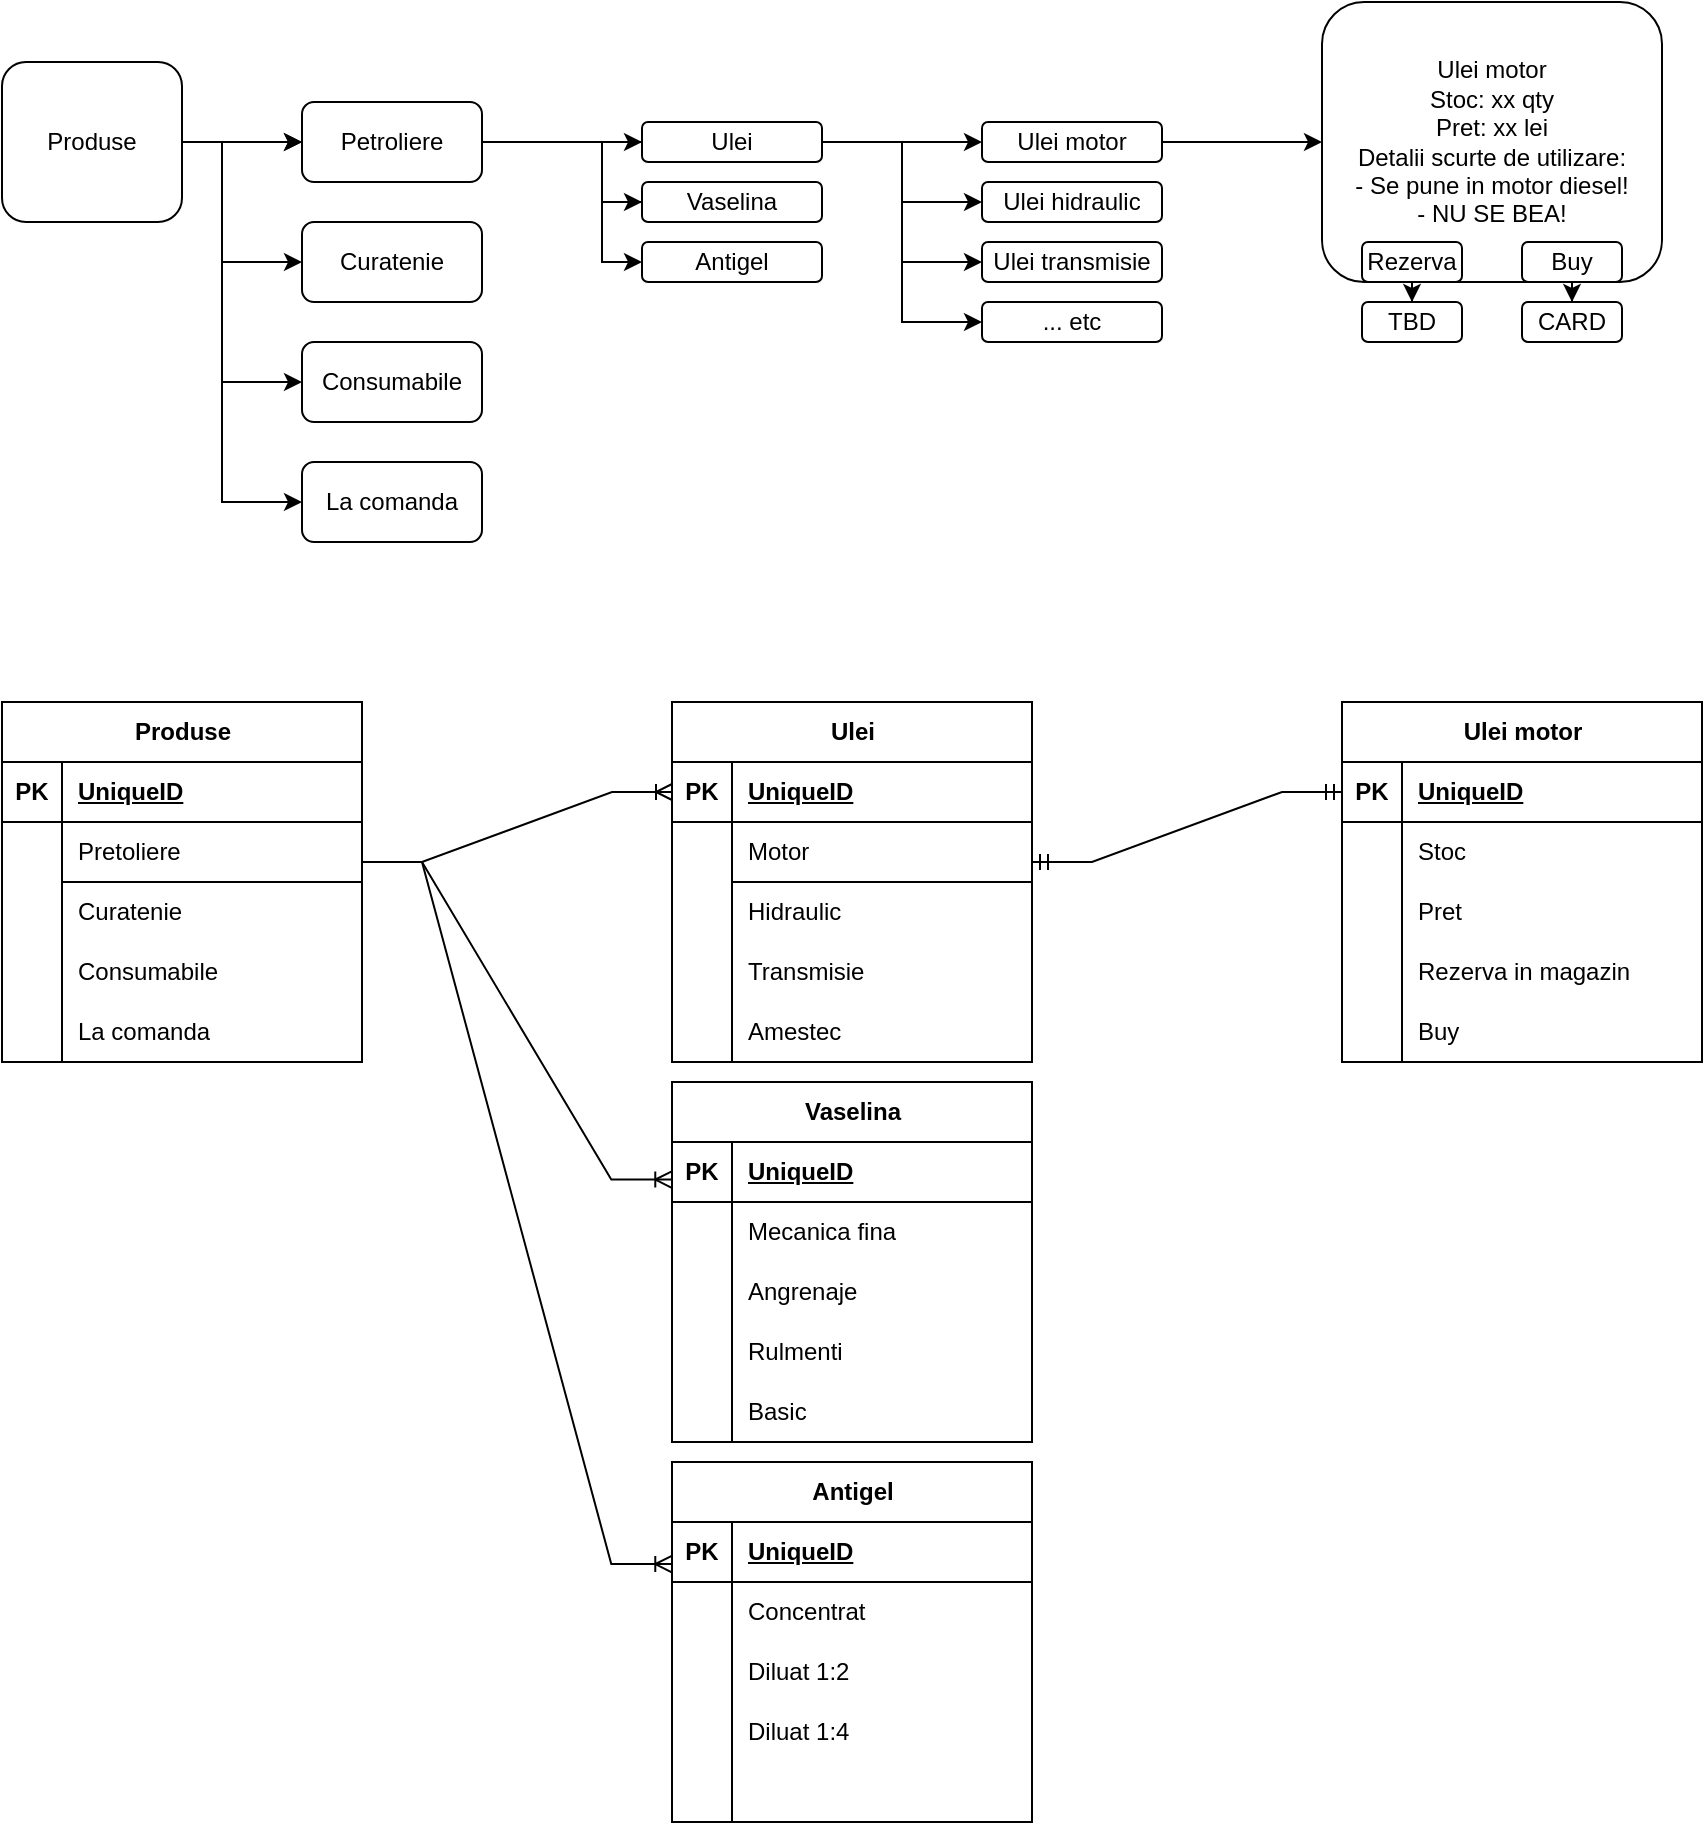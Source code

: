 <mxfile version="21.2.9" type="device">
  <diagram id="R2lEEEUBdFMjLlhIrx00" name="Page-1">
    <mxGraphModel dx="1172" dy="646" grid="1" gridSize="10" guides="1" tooltips="1" connect="1" arrows="1" fold="1" page="1" pageScale="1" pageWidth="850" pageHeight="1100" math="0" shadow="0" extFonts="Permanent Marker^https://fonts.googleapis.com/css?family=Permanent+Marker">
      <root>
        <mxCell id="0" />
        <mxCell id="1" parent="0" />
        <mxCell id="tjRm9xzkeBWZtNg0guCN-5" value="" style="edgeStyle=orthogonalEdgeStyle;rounded=0;orthogonalLoop=1;jettySize=auto;html=1;" parent="1" source="tjRm9xzkeBWZtNg0guCN-2" target="tjRm9xzkeBWZtNg0guCN-4" edge="1">
          <mxGeometry relative="1" as="geometry" />
        </mxCell>
        <mxCell id="tjRm9xzkeBWZtNg0guCN-6" value="" style="edgeStyle=orthogonalEdgeStyle;rounded=0;orthogonalLoop=1;jettySize=auto;html=1;" parent="1" source="tjRm9xzkeBWZtNg0guCN-2" target="tjRm9xzkeBWZtNg0guCN-4" edge="1">
          <mxGeometry relative="1" as="geometry" />
        </mxCell>
        <mxCell id="tjRm9xzkeBWZtNg0guCN-8" value="" style="edgeStyle=orthogonalEdgeStyle;rounded=0;orthogonalLoop=1;jettySize=auto;html=1;" parent="1" source="tjRm9xzkeBWZtNg0guCN-2" target="tjRm9xzkeBWZtNg0guCN-7" edge="1">
          <mxGeometry relative="1" as="geometry">
            <Array as="points">
              <mxPoint x="110" y="100" />
              <mxPoint x="110" y="160" />
            </Array>
          </mxGeometry>
        </mxCell>
        <mxCell id="tjRm9xzkeBWZtNg0guCN-10" value="" style="edgeStyle=orthogonalEdgeStyle;rounded=0;orthogonalLoop=1;jettySize=auto;html=1;" parent="1" source="tjRm9xzkeBWZtNg0guCN-2" target="tjRm9xzkeBWZtNg0guCN-9" edge="1">
          <mxGeometry relative="1" as="geometry">
            <Array as="points">
              <mxPoint x="110" y="100" />
              <mxPoint x="110" y="220" />
            </Array>
          </mxGeometry>
        </mxCell>
        <mxCell id="tjRm9xzkeBWZtNg0guCN-2" value="Produse" style="rounded=1;whiteSpace=wrap;html=1;" parent="1" vertex="1">
          <mxGeometry y="60" width="90" height="80" as="geometry" />
        </mxCell>
        <mxCell id="tjRm9xzkeBWZtNg0guCN-15" value="" style="edgeStyle=orthogonalEdgeStyle;rounded=0;orthogonalLoop=1;jettySize=auto;html=1;" parent="1" source="tjRm9xzkeBWZtNg0guCN-4" target="tjRm9xzkeBWZtNg0guCN-14" edge="1">
          <mxGeometry relative="1" as="geometry" />
        </mxCell>
        <mxCell id="tjRm9xzkeBWZtNg0guCN-4" value="Petroliere" style="rounded=1;whiteSpace=wrap;html=1;" parent="1" vertex="1">
          <mxGeometry x="150" y="80" width="90" height="40" as="geometry" />
        </mxCell>
        <mxCell id="tjRm9xzkeBWZtNg0guCN-7" value="Curatenie" style="rounded=1;whiteSpace=wrap;html=1;direction=west;" parent="1" vertex="1">
          <mxGeometry x="150" y="140" width="90" height="40" as="geometry" />
        </mxCell>
        <mxCell id="tjRm9xzkeBWZtNg0guCN-9" value="Consumabile" style="rounded=1;whiteSpace=wrap;html=1;" parent="1" vertex="1">
          <mxGeometry x="150" y="200" width="90" height="40" as="geometry" />
        </mxCell>
        <mxCell id="tjRm9xzkeBWZtNg0guCN-11" value="La comanda" style="rounded=1;whiteSpace=wrap;html=1;" parent="1" vertex="1">
          <mxGeometry x="150" y="260" width="90" height="40" as="geometry" />
        </mxCell>
        <mxCell id="tjRm9xzkeBWZtNg0guCN-13" value="" style="edgeStyle=orthogonalEdgeStyle;rounded=0;orthogonalLoop=1;jettySize=auto;html=1;exitX=1;exitY=0.5;exitDx=0;exitDy=0;" parent="1" source="tjRm9xzkeBWZtNg0guCN-2" edge="1">
          <mxGeometry relative="1" as="geometry">
            <mxPoint x="90" y="160" as="sourcePoint" />
            <mxPoint x="150" y="280" as="targetPoint" />
            <Array as="points">
              <mxPoint x="110" y="100" />
              <mxPoint x="110" y="280" />
            </Array>
          </mxGeometry>
        </mxCell>
        <mxCell id="tjRm9xzkeBWZtNg0guCN-17" value="" style="edgeStyle=orthogonalEdgeStyle;rounded=0;orthogonalLoop=1;jettySize=auto;html=1;" parent="1" source="tjRm9xzkeBWZtNg0guCN-14" target="tjRm9xzkeBWZtNg0guCN-16" edge="1">
          <mxGeometry relative="1" as="geometry">
            <Array as="points">
              <mxPoint x="300" y="100" />
              <mxPoint x="300" y="130" />
            </Array>
          </mxGeometry>
        </mxCell>
        <mxCell id="tjRm9xzkeBWZtNg0guCN-21" value="" style="edgeStyle=orthogonalEdgeStyle;rounded=0;orthogonalLoop=1;jettySize=auto;html=1;" parent="1" source="tjRm9xzkeBWZtNg0guCN-14" target="tjRm9xzkeBWZtNg0guCN-20" edge="1">
          <mxGeometry relative="1" as="geometry" />
        </mxCell>
        <mxCell id="tjRm9xzkeBWZtNg0guCN-14" value="Ulei" style="rounded=1;whiteSpace=wrap;html=1;" parent="1" vertex="1">
          <mxGeometry x="320" y="90" width="90" height="20" as="geometry" />
        </mxCell>
        <mxCell id="tjRm9xzkeBWZtNg0guCN-16" value="Vaselina" style="rounded=1;whiteSpace=wrap;html=1;" parent="1" vertex="1">
          <mxGeometry x="320" y="120" width="90" height="20" as="geometry" />
        </mxCell>
        <mxCell id="tjRm9xzkeBWZtNg0guCN-18" value="Antigel" style="rounded=1;whiteSpace=wrap;html=1;" parent="1" vertex="1">
          <mxGeometry x="320" y="150" width="90" height="20" as="geometry" />
        </mxCell>
        <mxCell id="tjRm9xzkeBWZtNg0guCN-19" value="" style="edgeStyle=orthogonalEdgeStyle;rounded=0;orthogonalLoop=1;jettySize=auto;html=1;" parent="1" edge="1">
          <mxGeometry relative="1" as="geometry">
            <mxPoint x="320" y="130" as="sourcePoint" />
            <mxPoint x="320" y="160" as="targetPoint" />
            <Array as="points">
              <mxPoint x="300" y="130" />
              <mxPoint x="300" y="160" />
            </Array>
          </mxGeometry>
        </mxCell>
        <mxCell id="tjRm9xzkeBWZtNg0guCN-32" value="" style="edgeStyle=orthogonalEdgeStyle;rounded=0;orthogonalLoop=1;jettySize=auto;html=1;" parent="1" source="tjRm9xzkeBWZtNg0guCN-20" target="tjRm9xzkeBWZtNg0guCN-31" edge="1">
          <mxGeometry relative="1" as="geometry" />
        </mxCell>
        <mxCell id="tjRm9xzkeBWZtNg0guCN-20" value="Ulei motor" style="rounded=1;whiteSpace=wrap;html=1;" parent="1" vertex="1">
          <mxGeometry x="490" y="90" width="90" height="20" as="geometry" />
        </mxCell>
        <mxCell id="tjRm9xzkeBWZtNg0guCN-22" value="Ulei hidraulic" style="rounded=1;whiteSpace=wrap;html=1;" parent="1" vertex="1">
          <mxGeometry x="490" y="120" width="90" height="20" as="geometry" />
        </mxCell>
        <mxCell id="tjRm9xzkeBWZtNg0guCN-24" value="" style="edgeStyle=orthogonalEdgeStyle;rounded=0;orthogonalLoop=1;jettySize=auto;html=1;" parent="1" source="tjRm9xzkeBWZtNg0guCN-14" edge="1">
          <mxGeometry relative="1" as="geometry">
            <mxPoint x="410" y="100" as="sourcePoint" />
            <mxPoint x="490" y="130" as="targetPoint" />
            <Array as="points">
              <mxPoint x="450" y="100" />
              <mxPoint x="450" y="130" />
            </Array>
          </mxGeometry>
        </mxCell>
        <mxCell id="tjRm9xzkeBWZtNg0guCN-25" value="Ulei transmisie" style="rounded=1;whiteSpace=wrap;html=1;" parent="1" vertex="1">
          <mxGeometry x="490" y="150" width="90" height="20" as="geometry" />
        </mxCell>
        <mxCell id="tjRm9xzkeBWZtNg0guCN-26" value="" style="edgeStyle=orthogonalEdgeStyle;rounded=0;orthogonalLoop=1;jettySize=auto;html=1;" parent="1" edge="1">
          <mxGeometry relative="1" as="geometry">
            <mxPoint x="410" y="100" as="sourcePoint" />
            <mxPoint x="490" y="160" as="targetPoint" />
            <Array as="points">
              <mxPoint x="410" y="100" />
              <mxPoint x="450" y="100" />
              <mxPoint x="450" y="160" />
            </Array>
          </mxGeometry>
        </mxCell>
        <mxCell id="tjRm9xzkeBWZtNg0guCN-27" value="... etc" style="rounded=1;whiteSpace=wrap;html=1;" parent="1" vertex="1">
          <mxGeometry x="490" y="180" width="90" height="20" as="geometry" />
        </mxCell>
        <mxCell id="tjRm9xzkeBWZtNg0guCN-29" value="" style="edgeStyle=orthogonalEdgeStyle;rounded=0;orthogonalLoop=1;jettySize=auto;html=1;" parent="1" edge="1">
          <mxGeometry relative="1" as="geometry">
            <mxPoint x="410" y="100" as="sourcePoint" />
            <mxPoint x="490" y="190" as="targetPoint" />
            <Array as="points">
              <mxPoint x="410" y="100" />
              <mxPoint x="450" y="100" />
              <mxPoint x="450" y="190" />
            </Array>
          </mxGeometry>
        </mxCell>
        <mxCell id="tjRm9xzkeBWZtNg0guCN-31" value="Ulei motor&lt;br&gt;Stoc: xx qty&lt;br&gt;Pret: xx lei&lt;br&gt;Detalii scurte de utilizare:&lt;br&gt;- Se pune in motor diesel!&lt;br&gt;- NU SE BEA!" style="rounded=1;whiteSpace=wrap;html=1;" parent="1" vertex="1">
          <mxGeometry x="660" y="30" width="170" height="140" as="geometry" />
        </mxCell>
        <mxCell id="tjRm9xzkeBWZtNg0guCN-40" value="" style="edgeStyle=orthogonalEdgeStyle;rounded=0;orthogonalLoop=1;jettySize=auto;html=1;" parent="1" source="tjRm9xzkeBWZtNg0guCN-37" target="tjRm9xzkeBWZtNg0guCN-39" edge="1">
          <mxGeometry relative="1" as="geometry" />
        </mxCell>
        <mxCell id="tjRm9xzkeBWZtNg0guCN-37" value="Rezerva" style="rounded=1;whiteSpace=wrap;html=1;" parent="1" vertex="1">
          <mxGeometry x="680" y="150" width="50" height="20" as="geometry" />
        </mxCell>
        <mxCell id="tjRm9xzkeBWZtNg0guCN-42" value="" style="edgeStyle=orthogonalEdgeStyle;rounded=0;orthogonalLoop=1;jettySize=auto;html=1;" parent="1" source="tjRm9xzkeBWZtNg0guCN-38" target="tjRm9xzkeBWZtNg0guCN-41" edge="1">
          <mxGeometry relative="1" as="geometry" />
        </mxCell>
        <mxCell id="tjRm9xzkeBWZtNg0guCN-38" value="Buy" style="rounded=1;whiteSpace=wrap;html=1;" parent="1" vertex="1">
          <mxGeometry x="760" y="150" width="50" height="20" as="geometry" />
        </mxCell>
        <mxCell id="tjRm9xzkeBWZtNg0guCN-39" value="TBD" style="rounded=1;whiteSpace=wrap;html=1;" parent="1" vertex="1">
          <mxGeometry x="680" y="180" width="50" height="20" as="geometry" />
        </mxCell>
        <mxCell id="tjRm9xzkeBWZtNg0guCN-41" value="CARD" style="rounded=1;whiteSpace=wrap;html=1;" parent="1" vertex="1">
          <mxGeometry x="760" y="180" width="50" height="20" as="geometry" />
        </mxCell>
        <mxCell id="zNGJh5Cm7OnB_NH6EkOH-28" value="Produse" style="shape=table;startSize=30;container=1;collapsible=1;childLayout=tableLayout;fixedRows=1;rowLines=0;fontStyle=1;align=center;resizeLast=1;html=1;" vertex="1" parent="1">
          <mxGeometry y="380" width="180" height="180" as="geometry" />
        </mxCell>
        <mxCell id="zNGJh5Cm7OnB_NH6EkOH-29" value="" style="shape=tableRow;horizontal=0;startSize=0;swimlaneHead=0;swimlaneBody=0;fillColor=none;collapsible=0;dropTarget=0;points=[[0,0.5],[1,0.5]];portConstraint=eastwest;top=0;left=0;right=0;bottom=1;" vertex="1" parent="zNGJh5Cm7OnB_NH6EkOH-28">
          <mxGeometry y="30" width="180" height="30" as="geometry" />
        </mxCell>
        <mxCell id="zNGJh5Cm7OnB_NH6EkOH-30" value="PK" style="shape=partialRectangle;connectable=0;fillColor=none;top=0;left=0;bottom=0;right=0;fontStyle=1;overflow=hidden;whiteSpace=wrap;html=1;" vertex="1" parent="zNGJh5Cm7OnB_NH6EkOH-29">
          <mxGeometry width="30" height="30" as="geometry">
            <mxRectangle width="30" height="30" as="alternateBounds" />
          </mxGeometry>
        </mxCell>
        <mxCell id="zNGJh5Cm7OnB_NH6EkOH-31" value="UniqueID" style="shape=partialRectangle;connectable=0;fillColor=none;top=0;left=0;bottom=0;right=0;align=left;spacingLeft=6;fontStyle=5;overflow=hidden;whiteSpace=wrap;html=1;" vertex="1" parent="zNGJh5Cm7OnB_NH6EkOH-29">
          <mxGeometry x="30" width="150" height="30" as="geometry">
            <mxRectangle width="150" height="30" as="alternateBounds" />
          </mxGeometry>
        </mxCell>
        <mxCell id="zNGJh5Cm7OnB_NH6EkOH-32" value="" style="shape=tableRow;horizontal=0;startSize=0;swimlaneHead=0;swimlaneBody=0;fillColor=none;collapsible=0;dropTarget=0;points=[[0,0.5],[1,0.5]];portConstraint=eastwest;top=0;left=0;right=0;bottom=0;" vertex="1" parent="zNGJh5Cm7OnB_NH6EkOH-28">
          <mxGeometry y="60" width="180" height="30" as="geometry" />
        </mxCell>
        <mxCell id="zNGJh5Cm7OnB_NH6EkOH-33" value="" style="shape=partialRectangle;connectable=0;fillColor=none;top=0;left=0;bottom=0;right=0;editable=1;overflow=hidden;whiteSpace=wrap;html=1;" vertex="1" parent="zNGJh5Cm7OnB_NH6EkOH-32">
          <mxGeometry width="30" height="30" as="geometry">
            <mxRectangle width="30" height="30" as="alternateBounds" />
          </mxGeometry>
        </mxCell>
        <mxCell id="zNGJh5Cm7OnB_NH6EkOH-34" value="Pretoliere" style="shape=partialRectangle;connectable=0;fillColor=none;top=0;left=0;bottom=0;right=0;align=left;spacingLeft=6;overflow=hidden;whiteSpace=wrap;html=1;" vertex="1" parent="zNGJh5Cm7OnB_NH6EkOH-32">
          <mxGeometry x="30" width="150" height="30" as="geometry">
            <mxRectangle width="150" height="30" as="alternateBounds" />
          </mxGeometry>
        </mxCell>
        <mxCell id="zNGJh5Cm7OnB_NH6EkOH-35" value="" style="shape=tableRow;horizontal=0;startSize=0;swimlaneHead=0;swimlaneBody=0;fillColor=none;collapsible=0;dropTarget=0;points=[[0,0.5],[1,0.5]];portConstraint=eastwest;top=0;left=0;right=0;bottom=0;" vertex="1" parent="zNGJh5Cm7OnB_NH6EkOH-28">
          <mxGeometry y="90" width="180" height="30" as="geometry" />
        </mxCell>
        <mxCell id="zNGJh5Cm7OnB_NH6EkOH-36" value="" style="shape=partialRectangle;connectable=0;fillColor=none;top=0;left=0;bottom=0;right=0;editable=1;overflow=hidden;whiteSpace=wrap;html=1;" vertex="1" parent="zNGJh5Cm7OnB_NH6EkOH-35">
          <mxGeometry width="30" height="30" as="geometry">
            <mxRectangle width="30" height="30" as="alternateBounds" />
          </mxGeometry>
        </mxCell>
        <mxCell id="zNGJh5Cm7OnB_NH6EkOH-37" value="Curatenie" style="shape=partialRectangle;connectable=0;fillColor=none;top=0;left=0;bottom=0;right=0;align=left;spacingLeft=6;overflow=hidden;whiteSpace=wrap;html=1;" vertex="1" parent="zNGJh5Cm7OnB_NH6EkOH-35">
          <mxGeometry x="30" width="150" height="30" as="geometry">
            <mxRectangle width="150" height="30" as="alternateBounds" />
          </mxGeometry>
        </mxCell>
        <mxCell id="zNGJh5Cm7OnB_NH6EkOH-38" value="" style="shape=tableRow;horizontal=0;startSize=0;swimlaneHead=0;swimlaneBody=0;fillColor=none;collapsible=0;dropTarget=0;points=[[0,0.5],[1,0.5]];portConstraint=eastwest;top=0;left=0;right=0;bottom=0;" vertex="1" parent="zNGJh5Cm7OnB_NH6EkOH-28">
          <mxGeometry y="120" width="180" height="30" as="geometry" />
        </mxCell>
        <mxCell id="zNGJh5Cm7OnB_NH6EkOH-39" value="" style="shape=partialRectangle;connectable=0;fillColor=none;top=0;left=0;bottom=0;right=0;editable=1;overflow=hidden;whiteSpace=wrap;html=1;" vertex="1" parent="zNGJh5Cm7OnB_NH6EkOH-38">
          <mxGeometry width="30" height="30" as="geometry">
            <mxRectangle width="30" height="30" as="alternateBounds" />
          </mxGeometry>
        </mxCell>
        <mxCell id="zNGJh5Cm7OnB_NH6EkOH-40" value="Consumabile" style="shape=partialRectangle;connectable=0;fillColor=none;top=0;left=0;bottom=0;right=0;align=left;spacingLeft=6;overflow=hidden;whiteSpace=wrap;html=1;" vertex="1" parent="zNGJh5Cm7OnB_NH6EkOH-38">
          <mxGeometry x="30" width="150" height="30" as="geometry">
            <mxRectangle width="150" height="30" as="alternateBounds" />
          </mxGeometry>
        </mxCell>
        <mxCell id="zNGJh5Cm7OnB_NH6EkOH-58" value="" style="shape=tableRow;horizontal=0;startSize=0;swimlaneHead=0;swimlaneBody=0;fillColor=none;collapsible=0;dropTarget=0;points=[[0,0.5],[1,0.5]];portConstraint=eastwest;top=0;left=0;right=0;bottom=0;" vertex="1" parent="zNGJh5Cm7OnB_NH6EkOH-28">
          <mxGeometry y="150" width="180" height="30" as="geometry" />
        </mxCell>
        <mxCell id="zNGJh5Cm7OnB_NH6EkOH-59" value="" style="shape=partialRectangle;connectable=0;fillColor=none;top=0;left=0;bottom=0;right=0;editable=1;overflow=hidden;whiteSpace=wrap;html=1;" vertex="1" parent="zNGJh5Cm7OnB_NH6EkOH-58">
          <mxGeometry width="30" height="30" as="geometry">
            <mxRectangle width="30" height="30" as="alternateBounds" />
          </mxGeometry>
        </mxCell>
        <mxCell id="zNGJh5Cm7OnB_NH6EkOH-60" value="La comanda" style="shape=partialRectangle;connectable=0;fillColor=none;top=0;left=0;bottom=0;right=0;align=left;spacingLeft=6;overflow=hidden;whiteSpace=wrap;html=1;" vertex="1" parent="zNGJh5Cm7OnB_NH6EkOH-58">
          <mxGeometry x="30" width="150" height="30" as="geometry">
            <mxRectangle width="150" height="30" as="alternateBounds" />
          </mxGeometry>
        </mxCell>
        <mxCell id="zNGJh5Cm7OnB_NH6EkOH-62" value="Ulei" style="shape=table;startSize=30;container=1;collapsible=1;childLayout=tableLayout;fixedRows=1;rowLines=0;fontStyle=1;align=center;resizeLast=1;html=1;" vertex="1" parent="1">
          <mxGeometry x="335" y="380" width="180" height="180" as="geometry" />
        </mxCell>
        <mxCell id="zNGJh5Cm7OnB_NH6EkOH-63" value="" style="shape=tableRow;horizontal=0;startSize=0;swimlaneHead=0;swimlaneBody=0;fillColor=none;collapsible=0;dropTarget=0;points=[[0,0.5],[1,0.5]];portConstraint=eastwest;top=0;left=0;right=0;bottom=1;" vertex="1" parent="zNGJh5Cm7OnB_NH6EkOH-62">
          <mxGeometry y="30" width="180" height="30" as="geometry" />
        </mxCell>
        <mxCell id="zNGJh5Cm7OnB_NH6EkOH-64" value="PK" style="shape=partialRectangle;connectable=0;fillColor=none;top=0;left=0;bottom=0;right=0;fontStyle=1;overflow=hidden;whiteSpace=wrap;html=1;" vertex="1" parent="zNGJh5Cm7OnB_NH6EkOH-63">
          <mxGeometry width="30" height="30" as="geometry">
            <mxRectangle width="30" height="30" as="alternateBounds" />
          </mxGeometry>
        </mxCell>
        <mxCell id="zNGJh5Cm7OnB_NH6EkOH-65" value="UniqueID" style="shape=partialRectangle;connectable=0;fillColor=none;top=0;left=0;bottom=0;right=0;align=left;spacingLeft=6;fontStyle=5;overflow=hidden;whiteSpace=wrap;html=1;" vertex="1" parent="zNGJh5Cm7OnB_NH6EkOH-63">
          <mxGeometry x="30" width="150" height="30" as="geometry">
            <mxRectangle width="150" height="30" as="alternateBounds" />
          </mxGeometry>
        </mxCell>
        <mxCell id="zNGJh5Cm7OnB_NH6EkOH-66" value="" style="shape=tableRow;horizontal=0;startSize=0;swimlaneHead=0;swimlaneBody=0;fillColor=none;collapsible=0;dropTarget=0;points=[[0,0.5],[1,0.5]];portConstraint=eastwest;top=0;left=0;right=0;bottom=0;" vertex="1" parent="zNGJh5Cm7OnB_NH6EkOH-62">
          <mxGeometry y="60" width="180" height="30" as="geometry" />
        </mxCell>
        <mxCell id="zNGJh5Cm7OnB_NH6EkOH-67" value="" style="shape=partialRectangle;connectable=0;fillColor=none;top=0;left=0;bottom=0;right=0;editable=1;overflow=hidden;whiteSpace=wrap;html=1;" vertex="1" parent="zNGJh5Cm7OnB_NH6EkOH-66">
          <mxGeometry width="30" height="30" as="geometry">
            <mxRectangle width="30" height="30" as="alternateBounds" />
          </mxGeometry>
        </mxCell>
        <mxCell id="zNGJh5Cm7OnB_NH6EkOH-68" value="Motor" style="shape=partialRectangle;connectable=0;fillColor=none;top=0;left=0;bottom=0;right=0;align=left;spacingLeft=6;overflow=hidden;whiteSpace=wrap;html=1;" vertex="1" parent="zNGJh5Cm7OnB_NH6EkOH-66">
          <mxGeometry x="30" width="150" height="30" as="geometry">
            <mxRectangle width="150" height="30" as="alternateBounds" />
          </mxGeometry>
        </mxCell>
        <mxCell id="zNGJh5Cm7OnB_NH6EkOH-69" value="" style="shape=tableRow;horizontal=0;startSize=0;swimlaneHead=0;swimlaneBody=0;fillColor=none;collapsible=0;dropTarget=0;points=[[0,0.5],[1,0.5]];portConstraint=eastwest;top=0;left=0;right=0;bottom=0;" vertex="1" parent="zNGJh5Cm7OnB_NH6EkOH-62">
          <mxGeometry y="90" width="180" height="30" as="geometry" />
        </mxCell>
        <mxCell id="zNGJh5Cm7OnB_NH6EkOH-70" value="" style="shape=partialRectangle;connectable=0;fillColor=none;top=0;left=0;bottom=0;right=0;editable=1;overflow=hidden;whiteSpace=wrap;html=1;" vertex="1" parent="zNGJh5Cm7OnB_NH6EkOH-69">
          <mxGeometry width="30" height="30" as="geometry">
            <mxRectangle width="30" height="30" as="alternateBounds" />
          </mxGeometry>
        </mxCell>
        <mxCell id="zNGJh5Cm7OnB_NH6EkOH-71" value="Hidraulic" style="shape=partialRectangle;connectable=0;fillColor=none;top=0;left=0;bottom=0;right=0;align=left;spacingLeft=6;overflow=hidden;whiteSpace=wrap;html=1;" vertex="1" parent="zNGJh5Cm7OnB_NH6EkOH-69">
          <mxGeometry x="30" width="150" height="30" as="geometry">
            <mxRectangle width="150" height="30" as="alternateBounds" />
          </mxGeometry>
        </mxCell>
        <mxCell id="zNGJh5Cm7OnB_NH6EkOH-72" value="" style="shape=tableRow;horizontal=0;startSize=0;swimlaneHead=0;swimlaneBody=0;fillColor=none;collapsible=0;dropTarget=0;points=[[0,0.5],[1,0.5]];portConstraint=eastwest;top=0;left=0;right=0;bottom=0;" vertex="1" parent="zNGJh5Cm7OnB_NH6EkOH-62">
          <mxGeometry y="120" width="180" height="30" as="geometry" />
        </mxCell>
        <mxCell id="zNGJh5Cm7OnB_NH6EkOH-73" value="" style="shape=partialRectangle;connectable=0;fillColor=none;top=0;left=0;bottom=0;right=0;editable=1;overflow=hidden;whiteSpace=wrap;html=1;" vertex="1" parent="zNGJh5Cm7OnB_NH6EkOH-72">
          <mxGeometry width="30" height="30" as="geometry">
            <mxRectangle width="30" height="30" as="alternateBounds" />
          </mxGeometry>
        </mxCell>
        <mxCell id="zNGJh5Cm7OnB_NH6EkOH-74" value="Transmisie" style="shape=partialRectangle;connectable=0;fillColor=none;top=0;left=0;bottom=0;right=0;align=left;spacingLeft=6;overflow=hidden;whiteSpace=wrap;html=1;" vertex="1" parent="zNGJh5Cm7OnB_NH6EkOH-72">
          <mxGeometry x="30" width="150" height="30" as="geometry">
            <mxRectangle width="150" height="30" as="alternateBounds" />
          </mxGeometry>
        </mxCell>
        <mxCell id="zNGJh5Cm7OnB_NH6EkOH-75" value="" style="shape=tableRow;horizontal=0;startSize=0;swimlaneHead=0;swimlaneBody=0;fillColor=none;collapsible=0;dropTarget=0;points=[[0,0.5],[1,0.5]];portConstraint=eastwest;top=0;left=0;right=0;bottom=0;" vertex="1" parent="zNGJh5Cm7OnB_NH6EkOH-62">
          <mxGeometry y="150" width="180" height="30" as="geometry" />
        </mxCell>
        <mxCell id="zNGJh5Cm7OnB_NH6EkOH-76" value="" style="shape=partialRectangle;connectable=0;fillColor=none;top=0;left=0;bottom=0;right=0;editable=1;overflow=hidden;whiteSpace=wrap;html=1;" vertex="1" parent="zNGJh5Cm7OnB_NH6EkOH-75">
          <mxGeometry width="30" height="30" as="geometry">
            <mxRectangle width="30" height="30" as="alternateBounds" />
          </mxGeometry>
        </mxCell>
        <mxCell id="zNGJh5Cm7OnB_NH6EkOH-77" value="Amestec" style="shape=partialRectangle;connectable=0;fillColor=none;top=0;left=0;bottom=0;right=0;align=left;spacingLeft=6;overflow=hidden;whiteSpace=wrap;html=1;" vertex="1" parent="zNGJh5Cm7OnB_NH6EkOH-75">
          <mxGeometry x="30" width="150" height="30" as="geometry">
            <mxRectangle width="150" height="30" as="alternateBounds" />
          </mxGeometry>
        </mxCell>
        <mxCell id="zNGJh5Cm7OnB_NH6EkOH-78" value="Vaselina" style="shape=table;startSize=30;container=1;collapsible=1;childLayout=tableLayout;fixedRows=1;rowLines=0;fontStyle=1;align=center;resizeLast=1;html=1;" vertex="1" parent="1">
          <mxGeometry x="335" y="570" width="180" height="180" as="geometry" />
        </mxCell>
        <mxCell id="zNGJh5Cm7OnB_NH6EkOH-79" value="" style="shape=tableRow;horizontal=0;startSize=0;swimlaneHead=0;swimlaneBody=0;fillColor=none;collapsible=0;dropTarget=0;points=[[0,0.5],[1,0.5]];portConstraint=eastwest;top=0;left=0;right=0;bottom=1;" vertex="1" parent="zNGJh5Cm7OnB_NH6EkOH-78">
          <mxGeometry y="30" width="180" height="30" as="geometry" />
        </mxCell>
        <mxCell id="zNGJh5Cm7OnB_NH6EkOH-80" value="PK" style="shape=partialRectangle;connectable=0;fillColor=none;top=0;left=0;bottom=0;right=0;fontStyle=1;overflow=hidden;whiteSpace=wrap;html=1;" vertex="1" parent="zNGJh5Cm7OnB_NH6EkOH-79">
          <mxGeometry width="30" height="30" as="geometry">
            <mxRectangle width="30" height="30" as="alternateBounds" />
          </mxGeometry>
        </mxCell>
        <mxCell id="zNGJh5Cm7OnB_NH6EkOH-81" value="UniqueID" style="shape=partialRectangle;connectable=0;fillColor=none;top=0;left=0;bottom=0;right=0;align=left;spacingLeft=6;fontStyle=5;overflow=hidden;whiteSpace=wrap;html=1;" vertex="1" parent="zNGJh5Cm7OnB_NH6EkOH-79">
          <mxGeometry x="30" width="150" height="30" as="geometry">
            <mxRectangle width="150" height="30" as="alternateBounds" />
          </mxGeometry>
        </mxCell>
        <mxCell id="zNGJh5Cm7OnB_NH6EkOH-82" value="" style="shape=tableRow;horizontal=0;startSize=0;swimlaneHead=0;swimlaneBody=0;fillColor=none;collapsible=0;dropTarget=0;points=[[0,0.5],[1,0.5]];portConstraint=eastwest;top=0;left=0;right=0;bottom=0;" vertex="1" parent="zNGJh5Cm7OnB_NH6EkOH-78">
          <mxGeometry y="60" width="180" height="30" as="geometry" />
        </mxCell>
        <mxCell id="zNGJh5Cm7OnB_NH6EkOH-83" value="" style="shape=partialRectangle;connectable=0;fillColor=none;top=0;left=0;bottom=0;right=0;editable=1;overflow=hidden;whiteSpace=wrap;html=1;" vertex="1" parent="zNGJh5Cm7OnB_NH6EkOH-82">
          <mxGeometry width="30" height="30" as="geometry">
            <mxRectangle width="30" height="30" as="alternateBounds" />
          </mxGeometry>
        </mxCell>
        <mxCell id="zNGJh5Cm7OnB_NH6EkOH-84" value="Mecanica fina" style="shape=partialRectangle;connectable=0;fillColor=none;top=0;left=0;bottom=0;right=0;align=left;spacingLeft=6;overflow=hidden;whiteSpace=wrap;html=1;" vertex="1" parent="zNGJh5Cm7OnB_NH6EkOH-82">
          <mxGeometry x="30" width="150" height="30" as="geometry">
            <mxRectangle width="150" height="30" as="alternateBounds" />
          </mxGeometry>
        </mxCell>
        <mxCell id="zNGJh5Cm7OnB_NH6EkOH-85" value="" style="shape=tableRow;horizontal=0;startSize=0;swimlaneHead=0;swimlaneBody=0;fillColor=none;collapsible=0;dropTarget=0;points=[[0,0.5],[1,0.5]];portConstraint=eastwest;top=0;left=0;right=0;bottom=0;" vertex="1" parent="zNGJh5Cm7OnB_NH6EkOH-78">
          <mxGeometry y="90" width="180" height="30" as="geometry" />
        </mxCell>
        <mxCell id="zNGJh5Cm7OnB_NH6EkOH-86" value="" style="shape=partialRectangle;connectable=0;fillColor=none;top=0;left=0;bottom=0;right=0;editable=1;overflow=hidden;whiteSpace=wrap;html=1;" vertex="1" parent="zNGJh5Cm7OnB_NH6EkOH-85">
          <mxGeometry width="30" height="30" as="geometry">
            <mxRectangle width="30" height="30" as="alternateBounds" />
          </mxGeometry>
        </mxCell>
        <mxCell id="zNGJh5Cm7OnB_NH6EkOH-87" value="Angrenaje" style="shape=partialRectangle;connectable=0;fillColor=none;top=0;left=0;bottom=0;right=0;align=left;spacingLeft=6;overflow=hidden;whiteSpace=wrap;html=1;" vertex="1" parent="zNGJh5Cm7OnB_NH6EkOH-85">
          <mxGeometry x="30" width="150" height="30" as="geometry">
            <mxRectangle width="150" height="30" as="alternateBounds" />
          </mxGeometry>
        </mxCell>
        <mxCell id="zNGJh5Cm7OnB_NH6EkOH-88" value="" style="shape=tableRow;horizontal=0;startSize=0;swimlaneHead=0;swimlaneBody=0;fillColor=none;collapsible=0;dropTarget=0;points=[[0,0.5],[1,0.5]];portConstraint=eastwest;top=0;left=0;right=0;bottom=0;" vertex="1" parent="zNGJh5Cm7OnB_NH6EkOH-78">
          <mxGeometry y="120" width="180" height="30" as="geometry" />
        </mxCell>
        <mxCell id="zNGJh5Cm7OnB_NH6EkOH-89" value="" style="shape=partialRectangle;connectable=0;fillColor=none;top=0;left=0;bottom=0;right=0;editable=1;overflow=hidden;whiteSpace=wrap;html=1;" vertex="1" parent="zNGJh5Cm7OnB_NH6EkOH-88">
          <mxGeometry width="30" height="30" as="geometry">
            <mxRectangle width="30" height="30" as="alternateBounds" />
          </mxGeometry>
        </mxCell>
        <mxCell id="zNGJh5Cm7OnB_NH6EkOH-90" value="Rulmenti" style="shape=partialRectangle;connectable=0;fillColor=none;top=0;left=0;bottom=0;right=0;align=left;spacingLeft=6;overflow=hidden;whiteSpace=wrap;html=1;" vertex="1" parent="zNGJh5Cm7OnB_NH6EkOH-88">
          <mxGeometry x="30" width="150" height="30" as="geometry">
            <mxRectangle width="150" height="30" as="alternateBounds" />
          </mxGeometry>
        </mxCell>
        <mxCell id="zNGJh5Cm7OnB_NH6EkOH-91" value="" style="shape=tableRow;horizontal=0;startSize=0;swimlaneHead=0;swimlaneBody=0;fillColor=none;collapsible=0;dropTarget=0;points=[[0,0.5],[1,0.5]];portConstraint=eastwest;top=0;left=0;right=0;bottom=0;" vertex="1" parent="zNGJh5Cm7OnB_NH6EkOH-78">
          <mxGeometry y="150" width="180" height="30" as="geometry" />
        </mxCell>
        <mxCell id="zNGJh5Cm7OnB_NH6EkOH-92" value="" style="shape=partialRectangle;connectable=0;fillColor=none;top=0;left=0;bottom=0;right=0;editable=1;overflow=hidden;whiteSpace=wrap;html=1;" vertex="1" parent="zNGJh5Cm7OnB_NH6EkOH-91">
          <mxGeometry width="30" height="30" as="geometry">
            <mxRectangle width="30" height="30" as="alternateBounds" />
          </mxGeometry>
        </mxCell>
        <mxCell id="zNGJh5Cm7OnB_NH6EkOH-93" value="Basic" style="shape=partialRectangle;connectable=0;fillColor=none;top=0;left=0;bottom=0;right=0;align=left;spacingLeft=6;overflow=hidden;whiteSpace=wrap;html=1;" vertex="1" parent="zNGJh5Cm7OnB_NH6EkOH-91">
          <mxGeometry x="30" width="150" height="30" as="geometry">
            <mxRectangle width="150" height="30" as="alternateBounds" />
          </mxGeometry>
        </mxCell>
        <mxCell id="zNGJh5Cm7OnB_NH6EkOH-94" value="Antigel" style="shape=table;startSize=30;container=1;collapsible=1;childLayout=tableLayout;fixedRows=1;rowLines=0;fontStyle=1;align=center;resizeLast=1;html=1;" vertex="1" parent="1">
          <mxGeometry x="335" y="760" width="180" height="180" as="geometry" />
        </mxCell>
        <mxCell id="zNGJh5Cm7OnB_NH6EkOH-95" value="" style="shape=tableRow;horizontal=0;startSize=0;swimlaneHead=0;swimlaneBody=0;fillColor=none;collapsible=0;dropTarget=0;points=[[0,0.5],[1,0.5]];portConstraint=eastwest;top=0;left=0;right=0;bottom=1;" vertex="1" parent="zNGJh5Cm7OnB_NH6EkOH-94">
          <mxGeometry y="30" width="180" height="30" as="geometry" />
        </mxCell>
        <mxCell id="zNGJh5Cm7OnB_NH6EkOH-96" value="PK" style="shape=partialRectangle;connectable=0;fillColor=none;top=0;left=0;bottom=0;right=0;fontStyle=1;overflow=hidden;whiteSpace=wrap;html=1;" vertex="1" parent="zNGJh5Cm7OnB_NH6EkOH-95">
          <mxGeometry width="30" height="30" as="geometry">
            <mxRectangle width="30" height="30" as="alternateBounds" />
          </mxGeometry>
        </mxCell>
        <mxCell id="zNGJh5Cm7OnB_NH6EkOH-97" value="UniqueID" style="shape=partialRectangle;connectable=0;fillColor=none;top=0;left=0;bottom=0;right=0;align=left;spacingLeft=6;fontStyle=5;overflow=hidden;whiteSpace=wrap;html=1;" vertex="1" parent="zNGJh5Cm7OnB_NH6EkOH-95">
          <mxGeometry x="30" width="150" height="30" as="geometry">
            <mxRectangle width="150" height="30" as="alternateBounds" />
          </mxGeometry>
        </mxCell>
        <mxCell id="zNGJh5Cm7OnB_NH6EkOH-98" value="" style="shape=tableRow;horizontal=0;startSize=0;swimlaneHead=0;swimlaneBody=0;fillColor=none;collapsible=0;dropTarget=0;points=[[0,0.5],[1,0.5]];portConstraint=eastwest;top=0;left=0;right=0;bottom=0;" vertex="1" parent="zNGJh5Cm7OnB_NH6EkOH-94">
          <mxGeometry y="60" width="180" height="30" as="geometry" />
        </mxCell>
        <mxCell id="zNGJh5Cm7OnB_NH6EkOH-99" value="" style="shape=partialRectangle;connectable=0;fillColor=none;top=0;left=0;bottom=0;right=0;editable=1;overflow=hidden;whiteSpace=wrap;html=1;" vertex="1" parent="zNGJh5Cm7OnB_NH6EkOH-98">
          <mxGeometry width="30" height="30" as="geometry">
            <mxRectangle width="30" height="30" as="alternateBounds" />
          </mxGeometry>
        </mxCell>
        <mxCell id="zNGJh5Cm7OnB_NH6EkOH-100" value="Concentrat" style="shape=partialRectangle;connectable=0;fillColor=none;top=0;left=0;bottom=0;right=0;align=left;spacingLeft=6;overflow=hidden;whiteSpace=wrap;html=1;" vertex="1" parent="zNGJh5Cm7OnB_NH6EkOH-98">
          <mxGeometry x="30" width="150" height="30" as="geometry">
            <mxRectangle width="150" height="30" as="alternateBounds" />
          </mxGeometry>
        </mxCell>
        <mxCell id="zNGJh5Cm7OnB_NH6EkOH-101" value="" style="shape=tableRow;horizontal=0;startSize=0;swimlaneHead=0;swimlaneBody=0;fillColor=none;collapsible=0;dropTarget=0;points=[[0,0.5],[1,0.5]];portConstraint=eastwest;top=0;left=0;right=0;bottom=0;" vertex="1" parent="zNGJh5Cm7OnB_NH6EkOH-94">
          <mxGeometry y="90" width="180" height="30" as="geometry" />
        </mxCell>
        <mxCell id="zNGJh5Cm7OnB_NH6EkOH-102" value="" style="shape=partialRectangle;connectable=0;fillColor=none;top=0;left=0;bottom=0;right=0;editable=1;overflow=hidden;whiteSpace=wrap;html=1;" vertex="1" parent="zNGJh5Cm7OnB_NH6EkOH-101">
          <mxGeometry width="30" height="30" as="geometry">
            <mxRectangle width="30" height="30" as="alternateBounds" />
          </mxGeometry>
        </mxCell>
        <mxCell id="zNGJh5Cm7OnB_NH6EkOH-103" value="Diluat 1:2" style="shape=partialRectangle;connectable=0;fillColor=none;top=0;left=0;bottom=0;right=0;align=left;spacingLeft=6;overflow=hidden;whiteSpace=wrap;html=1;" vertex="1" parent="zNGJh5Cm7OnB_NH6EkOH-101">
          <mxGeometry x="30" width="150" height="30" as="geometry">
            <mxRectangle width="150" height="30" as="alternateBounds" />
          </mxGeometry>
        </mxCell>
        <mxCell id="zNGJh5Cm7OnB_NH6EkOH-104" value="" style="shape=tableRow;horizontal=0;startSize=0;swimlaneHead=0;swimlaneBody=0;fillColor=none;collapsible=0;dropTarget=0;points=[[0,0.5],[1,0.5]];portConstraint=eastwest;top=0;left=0;right=0;bottom=0;" vertex="1" parent="zNGJh5Cm7OnB_NH6EkOH-94">
          <mxGeometry y="120" width="180" height="30" as="geometry" />
        </mxCell>
        <mxCell id="zNGJh5Cm7OnB_NH6EkOH-105" value="" style="shape=partialRectangle;connectable=0;fillColor=none;top=0;left=0;bottom=0;right=0;editable=1;overflow=hidden;whiteSpace=wrap;html=1;" vertex="1" parent="zNGJh5Cm7OnB_NH6EkOH-104">
          <mxGeometry width="30" height="30" as="geometry">
            <mxRectangle width="30" height="30" as="alternateBounds" />
          </mxGeometry>
        </mxCell>
        <mxCell id="zNGJh5Cm7OnB_NH6EkOH-106" value="Diluat 1:4" style="shape=partialRectangle;connectable=0;fillColor=none;top=0;left=0;bottom=0;right=0;align=left;spacingLeft=6;overflow=hidden;whiteSpace=wrap;html=1;" vertex="1" parent="zNGJh5Cm7OnB_NH6EkOH-104">
          <mxGeometry x="30" width="150" height="30" as="geometry">
            <mxRectangle width="150" height="30" as="alternateBounds" />
          </mxGeometry>
        </mxCell>
        <mxCell id="zNGJh5Cm7OnB_NH6EkOH-107" value="" style="shape=tableRow;horizontal=0;startSize=0;swimlaneHead=0;swimlaneBody=0;fillColor=none;collapsible=0;dropTarget=0;points=[[0,0.5],[1,0.5]];portConstraint=eastwest;top=0;left=0;right=0;bottom=0;" vertex="1" parent="zNGJh5Cm7OnB_NH6EkOH-94">
          <mxGeometry y="150" width="180" height="30" as="geometry" />
        </mxCell>
        <mxCell id="zNGJh5Cm7OnB_NH6EkOH-108" value="" style="shape=partialRectangle;connectable=0;fillColor=none;top=0;left=0;bottom=0;right=0;editable=1;overflow=hidden;whiteSpace=wrap;html=1;" vertex="1" parent="zNGJh5Cm7OnB_NH6EkOH-107">
          <mxGeometry width="30" height="30" as="geometry">
            <mxRectangle width="30" height="30" as="alternateBounds" />
          </mxGeometry>
        </mxCell>
        <mxCell id="zNGJh5Cm7OnB_NH6EkOH-109" value="" style="shape=partialRectangle;connectable=0;fillColor=none;top=0;left=0;bottom=0;right=0;align=left;spacingLeft=6;overflow=hidden;whiteSpace=wrap;html=1;" vertex="1" parent="zNGJh5Cm7OnB_NH6EkOH-107">
          <mxGeometry x="30" width="150" height="30" as="geometry">
            <mxRectangle width="150" height="30" as="alternateBounds" />
          </mxGeometry>
        </mxCell>
        <mxCell id="zNGJh5Cm7OnB_NH6EkOH-110" value="Ulei motor" style="shape=table;startSize=30;container=1;collapsible=1;childLayout=tableLayout;fixedRows=1;rowLines=0;fontStyle=1;align=center;resizeLast=1;html=1;" vertex="1" parent="1">
          <mxGeometry x="670" y="380" width="180" height="180" as="geometry" />
        </mxCell>
        <mxCell id="zNGJh5Cm7OnB_NH6EkOH-111" value="" style="shape=tableRow;horizontal=0;startSize=0;swimlaneHead=0;swimlaneBody=0;fillColor=none;collapsible=0;dropTarget=0;points=[[0,0.5],[1,0.5]];portConstraint=eastwest;top=0;left=0;right=0;bottom=1;" vertex="1" parent="zNGJh5Cm7OnB_NH6EkOH-110">
          <mxGeometry y="30" width="180" height="30" as="geometry" />
        </mxCell>
        <mxCell id="zNGJh5Cm7OnB_NH6EkOH-112" value="PK" style="shape=partialRectangle;connectable=0;fillColor=none;top=0;left=0;bottom=0;right=0;fontStyle=1;overflow=hidden;whiteSpace=wrap;html=1;" vertex="1" parent="zNGJh5Cm7OnB_NH6EkOH-111">
          <mxGeometry width="30" height="30" as="geometry">
            <mxRectangle width="30" height="30" as="alternateBounds" />
          </mxGeometry>
        </mxCell>
        <mxCell id="zNGJh5Cm7OnB_NH6EkOH-113" value="UniqueID" style="shape=partialRectangle;connectable=0;fillColor=none;top=0;left=0;bottom=0;right=0;align=left;spacingLeft=6;fontStyle=5;overflow=hidden;whiteSpace=wrap;html=1;" vertex="1" parent="zNGJh5Cm7OnB_NH6EkOH-111">
          <mxGeometry x="30" width="150" height="30" as="geometry">
            <mxRectangle width="150" height="30" as="alternateBounds" />
          </mxGeometry>
        </mxCell>
        <mxCell id="zNGJh5Cm7OnB_NH6EkOH-114" value="" style="shape=tableRow;horizontal=0;startSize=0;swimlaneHead=0;swimlaneBody=0;fillColor=none;collapsible=0;dropTarget=0;points=[[0,0.5],[1,0.5]];portConstraint=eastwest;top=0;left=0;right=0;bottom=0;" vertex="1" parent="zNGJh5Cm7OnB_NH6EkOH-110">
          <mxGeometry y="60" width="180" height="30" as="geometry" />
        </mxCell>
        <mxCell id="zNGJh5Cm7OnB_NH6EkOH-115" value="" style="shape=partialRectangle;connectable=0;fillColor=none;top=0;left=0;bottom=0;right=0;editable=1;overflow=hidden;whiteSpace=wrap;html=1;" vertex="1" parent="zNGJh5Cm7OnB_NH6EkOH-114">
          <mxGeometry width="30" height="30" as="geometry">
            <mxRectangle width="30" height="30" as="alternateBounds" />
          </mxGeometry>
        </mxCell>
        <mxCell id="zNGJh5Cm7OnB_NH6EkOH-116" value="Stoc" style="shape=partialRectangle;connectable=0;fillColor=none;top=0;left=0;bottom=0;right=0;align=left;spacingLeft=6;overflow=hidden;whiteSpace=wrap;html=1;" vertex="1" parent="zNGJh5Cm7OnB_NH6EkOH-114">
          <mxGeometry x="30" width="150" height="30" as="geometry">
            <mxRectangle width="150" height="30" as="alternateBounds" />
          </mxGeometry>
        </mxCell>
        <mxCell id="zNGJh5Cm7OnB_NH6EkOH-117" value="" style="shape=tableRow;horizontal=0;startSize=0;swimlaneHead=0;swimlaneBody=0;fillColor=none;collapsible=0;dropTarget=0;points=[[0,0.5],[1,0.5]];portConstraint=eastwest;top=0;left=0;right=0;bottom=0;" vertex="1" parent="zNGJh5Cm7OnB_NH6EkOH-110">
          <mxGeometry y="90" width="180" height="30" as="geometry" />
        </mxCell>
        <mxCell id="zNGJh5Cm7OnB_NH6EkOH-118" value="" style="shape=partialRectangle;connectable=0;fillColor=none;top=0;left=0;bottom=0;right=0;editable=1;overflow=hidden;whiteSpace=wrap;html=1;" vertex="1" parent="zNGJh5Cm7OnB_NH6EkOH-117">
          <mxGeometry width="30" height="30" as="geometry">
            <mxRectangle width="30" height="30" as="alternateBounds" />
          </mxGeometry>
        </mxCell>
        <mxCell id="zNGJh5Cm7OnB_NH6EkOH-119" value="Pret" style="shape=partialRectangle;connectable=0;fillColor=none;top=0;left=0;bottom=0;right=0;align=left;spacingLeft=6;overflow=hidden;whiteSpace=wrap;html=1;" vertex="1" parent="zNGJh5Cm7OnB_NH6EkOH-117">
          <mxGeometry x="30" width="150" height="30" as="geometry">
            <mxRectangle width="150" height="30" as="alternateBounds" />
          </mxGeometry>
        </mxCell>
        <mxCell id="zNGJh5Cm7OnB_NH6EkOH-120" value="" style="shape=tableRow;horizontal=0;startSize=0;swimlaneHead=0;swimlaneBody=0;fillColor=none;collapsible=0;dropTarget=0;points=[[0,0.5],[1,0.5]];portConstraint=eastwest;top=0;left=0;right=0;bottom=0;" vertex="1" parent="zNGJh5Cm7OnB_NH6EkOH-110">
          <mxGeometry y="120" width="180" height="30" as="geometry" />
        </mxCell>
        <mxCell id="zNGJh5Cm7OnB_NH6EkOH-121" value="" style="shape=partialRectangle;connectable=0;fillColor=none;top=0;left=0;bottom=0;right=0;editable=1;overflow=hidden;whiteSpace=wrap;html=1;" vertex="1" parent="zNGJh5Cm7OnB_NH6EkOH-120">
          <mxGeometry width="30" height="30" as="geometry">
            <mxRectangle width="30" height="30" as="alternateBounds" />
          </mxGeometry>
        </mxCell>
        <mxCell id="zNGJh5Cm7OnB_NH6EkOH-122" value="Rezerva in magazin" style="shape=partialRectangle;connectable=0;fillColor=none;top=0;left=0;bottom=0;right=0;align=left;spacingLeft=6;overflow=hidden;whiteSpace=wrap;html=1;" vertex="1" parent="zNGJh5Cm7OnB_NH6EkOH-120">
          <mxGeometry x="30" width="150" height="30" as="geometry">
            <mxRectangle width="150" height="30" as="alternateBounds" />
          </mxGeometry>
        </mxCell>
        <mxCell id="zNGJh5Cm7OnB_NH6EkOH-123" value="" style="shape=tableRow;horizontal=0;startSize=0;swimlaneHead=0;swimlaneBody=0;fillColor=none;collapsible=0;dropTarget=0;points=[[0,0.5],[1,0.5]];portConstraint=eastwest;top=0;left=0;right=0;bottom=0;" vertex="1" parent="zNGJh5Cm7OnB_NH6EkOH-110">
          <mxGeometry y="150" width="180" height="30" as="geometry" />
        </mxCell>
        <mxCell id="zNGJh5Cm7OnB_NH6EkOH-124" value="" style="shape=partialRectangle;connectable=0;fillColor=none;top=0;left=0;bottom=0;right=0;editable=1;overflow=hidden;whiteSpace=wrap;html=1;" vertex="1" parent="zNGJh5Cm7OnB_NH6EkOH-123">
          <mxGeometry width="30" height="30" as="geometry">
            <mxRectangle width="30" height="30" as="alternateBounds" />
          </mxGeometry>
        </mxCell>
        <mxCell id="zNGJh5Cm7OnB_NH6EkOH-125" value="Buy" style="shape=partialRectangle;connectable=0;fillColor=none;top=0;left=0;bottom=0;right=0;align=left;spacingLeft=6;overflow=hidden;whiteSpace=wrap;html=1;" vertex="1" parent="zNGJh5Cm7OnB_NH6EkOH-123">
          <mxGeometry x="30" width="150" height="30" as="geometry">
            <mxRectangle width="150" height="30" as="alternateBounds" />
          </mxGeometry>
        </mxCell>
        <mxCell id="zNGJh5Cm7OnB_NH6EkOH-126" value="" style="edgeStyle=entityRelationEdgeStyle;fontSize=12;html=1;endArrow=ERoneToMany;rounded=0;entryX=0;entryY=0.5;entryDx=0;entryDy=0;" edge="1" parent="1" target="zNGJh5Cm7OnB_NH6EkOH-63">
          <mxGeometry width="100" height="100" relative="1" as="geometry">
            <mxPoint x="180" y="460" as="sourcePoint" />
            <mxPoint x="280" y="360" as="targetPoint" />
          </mxGeometry>
        </mxCell>
        <mxCell id="zNGJh5Cm7OnB_NH6EkOH-127" value="" style="line;strokeWidth=1;rotatable=0;dashed=0;labelPosition=right;align=left;verticalAlign=middle;spacingTop=0;spacingLeft=6;points=[];portConstraint=eastwest;" vertex="1" parent="1">
          <mxGeometry x="30" y="465" width="150" height="10" as="geometry" />
        </mxCell>
        <mxCell id="zNGJh5Cm7OnB_NH6EkOH-128" value="" style="edgeStyle=entityRelationEdgeStyle;fontSize=12;html=1;endArrow=ERmandOne;startArrow=ERmandOne;rounded=0;entryX=0;entryY=0.5;entryDx=0;entryDy=0;" edge="1" parent="1" target="zNGJh5Cm7OnB_NH6EkOH-111">
          <mxGeometry width="100" height="100" relative="1" as="geometry">
            <mxPoint x="515" y="460" as="sourcePoint" />
            <mxPoint x="615" y="360" as="targetPoint" />
          </mxGeometry>
        </mxCell>
        <mxCell id="zNGJh5Cm7OnB_NH6EkOH-129" value="" style="edgeStyle=entityRelationEdgeStyle;fontSize=12;html=1;endArrow=ERoneToMany;rounded=0;entryX=-0.002;entryY=0.627;entryDx=0;entryDy=0;entryPerimeter=0;" edge="1" parent="1" target="zNGJh5Cm7OnB_NH6EkOH-79">
          <mxGeometry width="100" height="100" relative="1" as="geometry">
            <mxPoint x="180" y="460" as="sourcePoint" />
            <mxPoint x="330" y="620" as="targetPoint" />
          </mxGeometry>
        </mxCell>
        <mxCell id="zNGJh5Cm7OnB_NH6EkOH-130" value="" style="edgeStyle=entityRelationEdgeStyle;fontSize=12;html=1;endArrow=ERoneToMany;rounded=0;entryX=-0.002;entryY=0.701;entryDx=0;entryDy=0;entryPerimeter=0;" edge="1" parent="1" target="zNGJh5Cm7OnB_NH6EkOH-95">
          <mxGeometry width="100" height="100" relative="1" as="geometry">
            <mxPoint x="180" y="460" as="sourcePoint" />
            <mxPoint x="330" y="810" as="targetPoint" />
          </mxGeometry>
        </mxCell>
        <mxCell id="zNGJh5Cm7OnB_NH6EkOH-131" value="" style="line;strokeWidth=1;rotatable=0;dashed=0;labelPosition=right;align=left;verticalAlign=middle;spacingTop=0;spacingLeft=6;points=[];portConstraint=eastwest;" vertex="1" parent="1">
          <mxGeometry x="365" y="465" width="150" height="10" as="geometry" />
        </mxCell>
      </root>
    </mxGraphModel>
  </diagram>
</mxfile>
